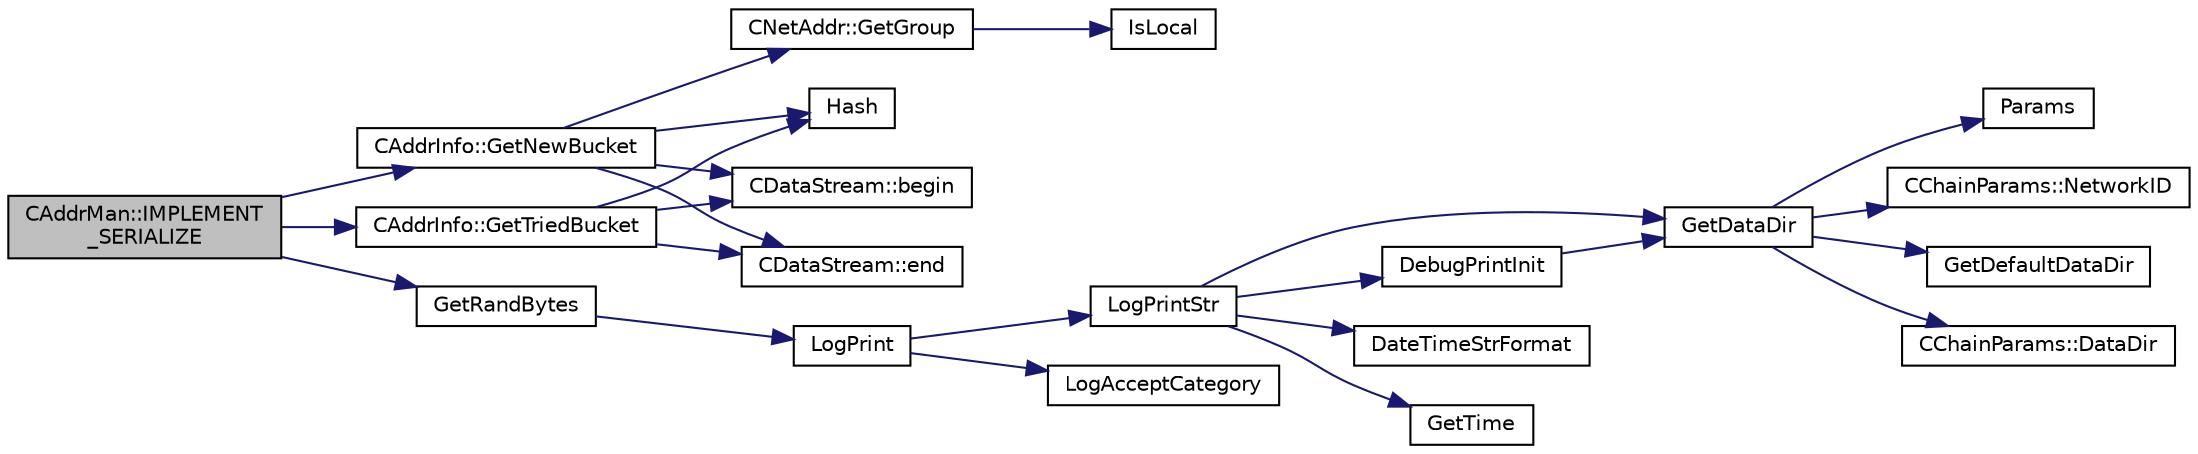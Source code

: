 digraph "CAddrMan::IMPLEMENT_SERIALIZE"
{
  edge [fontname="Helvetica",fontsize="10",labelfontname="Helvetica",labelfontsize="10"];
  node [fontname="Helvetica",fontsize="10",shape=record];
  rankdir="LR";
  Node244 [label="CAddrMan::IMPLEMENT\l_SERIALIZE",height=0.2,width=0.4,color="black", fillcolor="grey75", style="filled", fontcolor="black"];
  Node244 -> Node245 [color="midnightblue",fontsize="10",style="solid",fontname="Helvetica"];
  Node245 [label="CAddrInfo::GetNewBucket",height=0.2,width=0.4,color="black", fillcolor="white", style="filled",URL="$dd/d92/class_c_addr_info.html#a85faee0bb6c4d2bd6e63ed66c011bc75"];
  Node245 -> Node246 [color="midnightblue",fontsize="10",style="solid",fontname="Helvetica"];
  Node246 [label="CNetAddr::GetGroup",height=0.2,width=0.4,color="black", fillcolor="white", style="filled",URL="$d3/dc3/class_c_net_addr.html#a6f8211515f809f6972ce327433d41458"];
  Node246 -> Node247 [color="midnightblue",fontsize="10",style="solid",fontname="Helvetica"];
  Node247 [label="IsLocal",height=0.2,width=0.4,color="black", fillcolor="white", style="filled",URL="$dd/d84/net_8cpp.html#a16fa1bd4d34c4c29c90903fc3cdf7517",tooltip="check whether a given address is potentially local "];
  Node245 -> Node248 [color="midnightblue",fontsize="10",style="solid",fontname="Helvetica"];
  Node248 [label="Hash",height=0.2,width=0.4,color="black", fillcolor="white", style="filled",URL="$db/dfb/hash_8h.html#ab3f6c437460137530d86e09c2c102e99"];
  Node245 -> Node249 [color="midnightblue",fontsize="10",style="solid",fontname="Helvetica"];
  Node249 [label="CDataStream::begin",height=0.2,width=0.4,color="black", fillcolor="white", style="filled",URL="$d5/d41/class_c_data_stream.html#a2355d11752d8622badfbc03e9ed192fd"];
  Node245 -> Node250 [color="midnightblue",fontsize="10",style="solid",fontname="Helvetica"];
  Node250 [label="CDataStream::end",height=0.2,width=0.4,color="black", fillcolor="white", style="filled",URL="$d5/d41/class_c_data_stream.html#a66409dbd4403682fe674e2e71173cab4"];
  Node244 -> Node251 [color="midnightblue",fontsize="10",style="solid",fontname="Helvetica"];
  Node251 [label="CAddrInfo::GetTriedBucket",height=0.2,width=0.4,color="black", fillcolor="white", style="filled",URL="$dd/d92/class_c_addr_info.html#a2a541a16ab155a09afc6666328e920b2"];
  Node251 -> Node248 [color="midnightblue",fontsize="10",style="solid",fontname="Helvetica"];
  Node251 -> Node249 [color="midnightblue",fontsize="10",style="solid",fontname="Helvetica"];
  Node251 -> Node250 [color="midnightblue",fontsize="10",style="solid",fontname="Helvetica"];
  Node244 -> Node252 [color="midnightblue",fontsize="10",style="solid",fontname="Helvetica"];
  Node252 [label="GetRandBytes",height=0.2,width=0.4,color="black", fillcolor="white", style="filled",URL="$df/d2d/util_8cpp.html#acf52c2aa8213c7b15e26594a2264ed8a"];
  Node252 -> Node253 [color="midnightblue",fontsize="10",style="solid",fontname="Helvetica"];
  Node253 [label="LogPrint",height=0.2,width=0.4,color="black", fillcolor="white", style="filled",URL="$d8/d3c/util_8h.html#aab1f837a2366f424bdc996fdf6352171"];
  Node253 -> Node254 [color="midnightblue",fontsize="10",style="solid",fontname="Helvetica"];
  Node254 [label="LogAcceptCategory",height=0.2,width=0.4,color="black", fillcolor="white", style="filled",URL="$d8/d3c/util_8h.html#a343d2a13efe00125f78d25dafb0a8d98"];
  Node253 -> Node255 [color="midnightblue",fontsize="10",style="solid",fontname="Helvetica"];
  Node255 [label="LogPrintStr",height=0.2,width=0.4,color="black", fillcolor="white", style="filled",URL="$d8/d3c/util_8h.html#afd4c3002b2797c0560adddb6af3ca1da"];
  Node255 -> Node256 [color="midnightblue",fontsize="10",style="solid",fontname="Helvetica"];
  Node256 [label="DebugPrintInit",height=0.2,width=0.4,color="black", fillcolor="white", style="filled",URL="$df/d2d/util_8cpp.html#a751ff5f21d880737811136b5e0bcea12"];
  Node256 -> Node257 [color="midnightblue",fontsize="10",style="solid",fontname="Helvetica"];
  Node257 [label="GetDataDir",height=0.2,width=0.4,color="black", fillcolor="white", style="filled",URL="$df/d2d/util_8cpp.html#ab83866a054745d4b30a3948a1b44beba"];
  Node257 -> Node258 [color="midnightblue",fontsize="10",style="solid",fontname="Helvetica"];
  Node258 [label="Params",height=0.2,width=0.4,color="black", fillcolor="white", style="filled",URL="$df/dbf/chainparams_8cpp.html#ace5c5b706d71a324a417dd2db394fd4a",tooltip="Return the currently selected parameters. "];
  Node257 -> Node259 [color="midnightblue",fontsize="10",style="solid",fontname="Helvetica"];
  Node259 [label="CChainParams::NetworkID",height=0.2,width=0.4,color="black", fillcolor="white", style="filled",URL="$d1/d4f/class_c_chain_params.html#a90dc493ec0c0325c98c3ac06eb99862b"];
  Node257 -> Node260 [color="midnightblue",fontsize="10",style="solid",fontname="Helvetica"];
  Node260 [label="GetDefaultDataDir",height=0.2,width=0.4,color="black", fillcolor="white", style="filled",URL="$df/d2d/util_8cpp.html#ab272995de020a3bcbf743be630e485c6"];
  Node257 -> Node261 [color="midnightblue",fontsize="10",style="solid",fontname="Helvetica"];
  Node261 [label="CChainParams::DataDir",height=0.2,width=0.4,color="black", fillcolor="white", style="filled",URL="$d1/d4f/class_c_chain_params.html#a959488b5d8e6fe62857940b831d73a78"];
  Node255 -> Node257 [color="midnightblue",fontsize="10",style="solid",fontname="Helvetica"];
  Node255 -> Node262 [color="midnightblue",fontsize="10",style="solid",fontname="Helvetica"];
  Node262 [label="DateTimeStrFormat",height=0.2,width=0.4,color="black", fillcolor="white", style="filled",URL="$df/d2d/util_8cpp.html#a749bc6776c8ec72d7c5e4dea56aee415"];
  Node255 -> Node263 [color="midnightblue",fontsize="10",style="solid",fontname="Helvetica"];
  Node263 [label="GetTime",height=0.2,width=0.4,color="black", fillcolor="white", style="filled",URL="$df/d2d/util_8cpp.html#a46fac5fba8ba905b5f9acb364f5d8c6f"];
}
